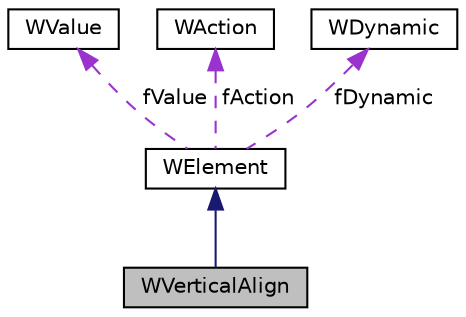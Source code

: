 digraph "WVerticalAlign"
{
 // LATEX_PDF_SIZE
  edge [fontname="Helvetica",fontsize="10",labelfontname="Helvetica",labelfontsize="10"];
  node [fontname="Helvetica",fontsize="10",shape=record];
  Node1 [label="WVerticalAlign",height=0.2,width=0.4,color="black", fillcolor="grey75", style="filled", fontcolor="black",tooltip=" "];
  Node2 -> Node1 [dir="back",color="midnightblue",fontsize="10",style="solid",fontname="Helvetica"];
  Node2 [label="WElement",height=0.2,width=0.4,color="black", fillcolor="white", style="filled",URL="$classWElement.html",tooltip=" "];
  Node3 -> Node2 [dir="back",color="darkorchid3",fontsize="10",style="dashed",label=" fValue" ,fontname="Helvetica"];
  Node3 [label="WValue",height=0.2,width=0.4,color="black", fillcolor="white", style="filled",URL="$classWValue.html",tooltip=" "];
  Node4 -> Node2 [dir="back",color="darkorchid3",fontsize="10",style="dashed",label=" fAction" ,fontname="Helvetica"];
  Node4 [label="WAction",height=0.2,width=0.4,color="black", fillcolor="white", style="filled",URL="$classWAction.html",tooltip=" "];
  Node5 -> Node2 [dir="back",color="darkorchid3",fontsize="10",style="dashed",label=" fDynamic" ,fontname="Helvetica"];
  Node5 [label="WDynamic",height=0.2,width=0.4,color="black", fillcolor="white", style="filled",URL="$classWDynamic.html",tooltip=" "];
}

